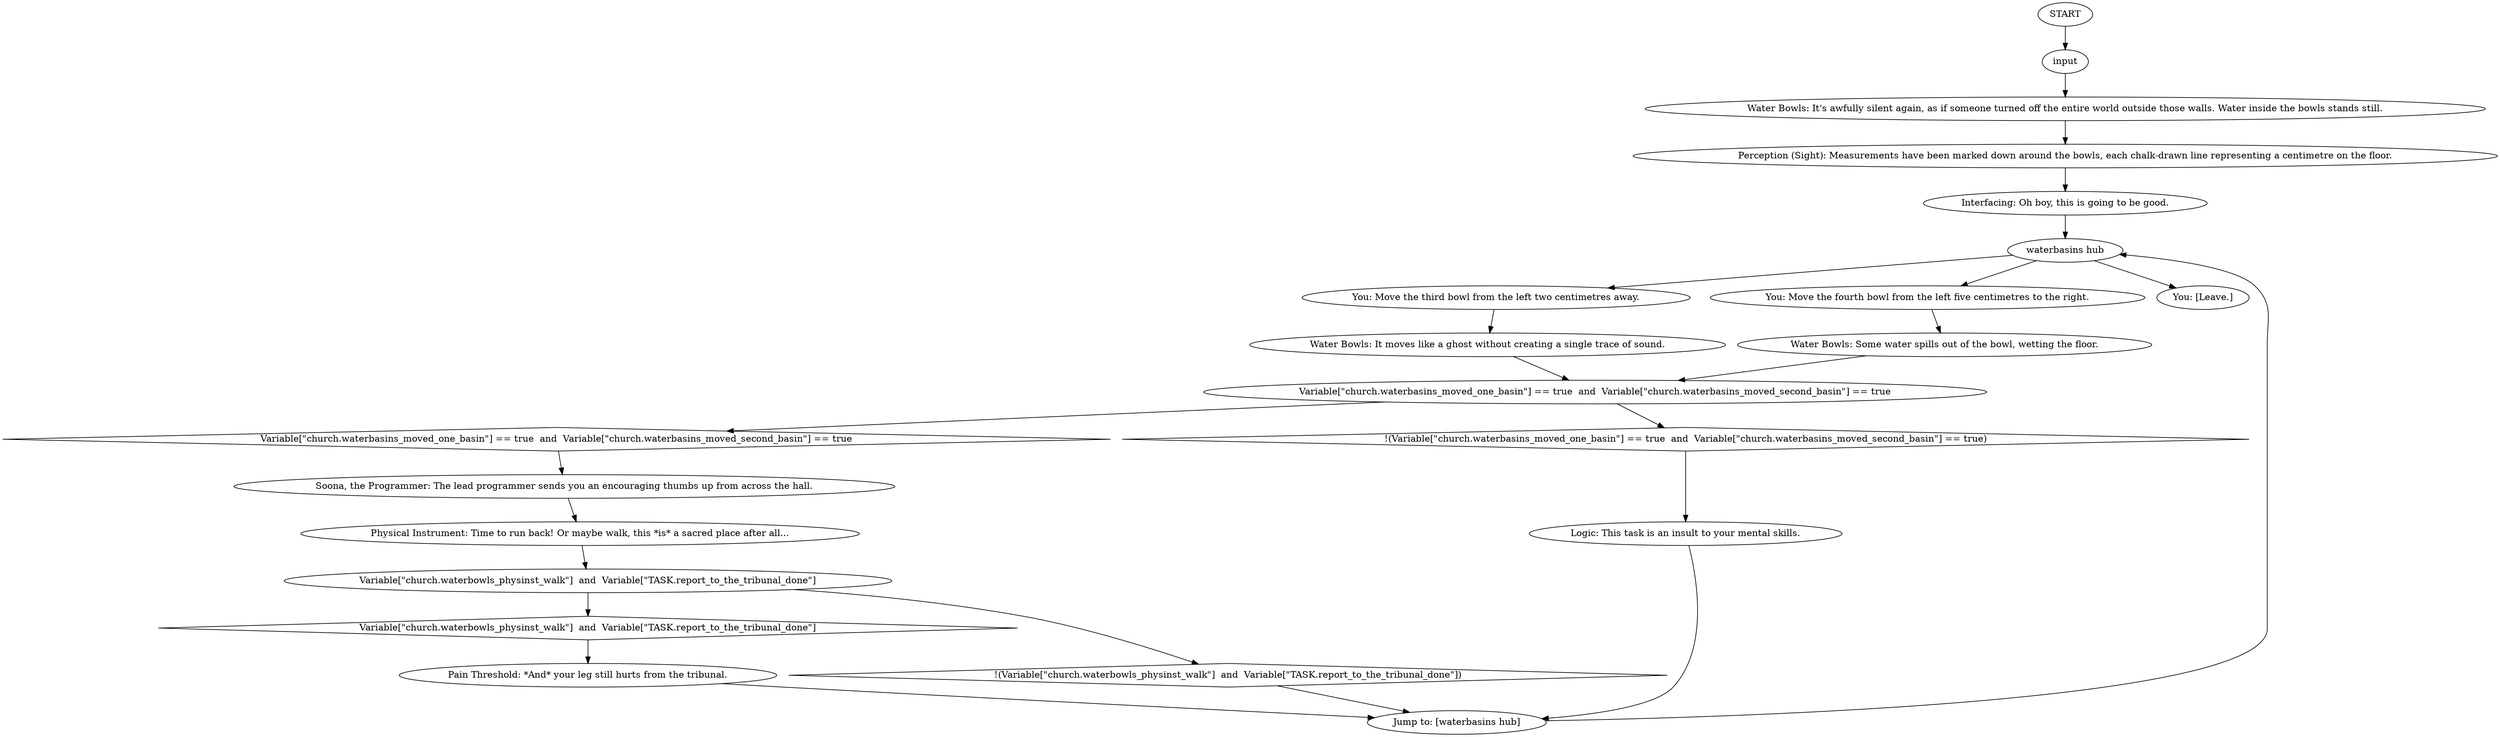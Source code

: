 # CHURCH / WATERBASINS
# Waterbasin dialogue for solving the "Move the waterbasins" task.
# ==================================================
digraph G {
	  0 [label="START"];
	  1 [label="input"];
	  2 [label="Variable[\"church.waterbowls_physinst_walk\"]  and  Variable[\"TASK.report_to_the_tribunal_done\"]"];
	  3 [label="Variable[\"church.waterbowls_physinst_walk\"]  and  Variable[\"TASK.report_to_the_tribunal_done\"]", shape=diamond];
	  4 [label="!(Variable[\"church.waterbowls_physinst_walk\"]  and  Variable[\"TASK.report_to_the_tribunal_done\"])", shape=diamond];
	  5 [label="Water Bowls: It's awfully silent again, as if someone turned off the entire world outside those walls. Water inside the bowls stands still."];
	  6 [label="Soona, the Programmer: The lead programmer sends you an encouraging thumbs up from across the hall."];
	  7 [label="Logic: This task is an insult to your mental skills."];
	  8 [label="You: Move the third bowl from the left two centimetres away."];
	  10 [label="Variable[\"church.waterbasins_moved_one_basin\"] == true  and  Variable[\"church.waterbasins_moved_second_basin\"] == true"];
	  11 [label="Variable[\"church.waterbasins_moved_one_basin\"] == true  and  Variable[\"church.waterbasins_moved_second_basin\"] == true", shape=diamond];
	  12 [label="!(Variable[\"church.waterbasins_moved_one_basin\"] == true  and  Variable[\"church.waterbasins_moved_second_basin\"] == true)", shape=diamond];
	  13 [label="Pain Threshold: *And* your leg still hurts from the tribunal."];
	  14 [label="You: Move the fourth bowl from the left five centimetres to the right."];
	  15 [label="waterbasins hub"];
	  16 [label="Jump to: [waterbasins hub]"];
	  17 [label="Perception (Sight): Measurements have been marked down around the bowls, each chalk-drawn line representing a centimetre on the floor."];
	  18 [label="Water Bowls: Some water spills out of the bowl, wetting the floor."];
	  19 [label="Physical Instrument: Time to run back! Or maybe walk, this *is* a sacred place after all..."];
	  20 [label="Water Bowls: It moves like a ghost without creating a single trace of sound."];
	  21 [label="Interfacing: Oh boy, this is going to be good."];
	  22 [label="You: [Leave.]"];
	  0 -> 1
	  1 -> 5
	  2 -> 3
	  2 -> 4
	  3 -> 13
	  4 -> 16
	  5 -> 17
	  6 -> 19
	  7 -> 16
	  8 -> 20
	  10 -> 11
	  10 -> 12
	  11 -> 6
	  12 -> 7
	  13 -> 16
	  14 -> 18
	  15 -> 8
	  15 -> 14
	  15 -> 22
	  16 -> 15
	  17 -> 21
	  18 -> 10
	  19 -> 2
	  20 -> 10
	  21 -> 15
}

